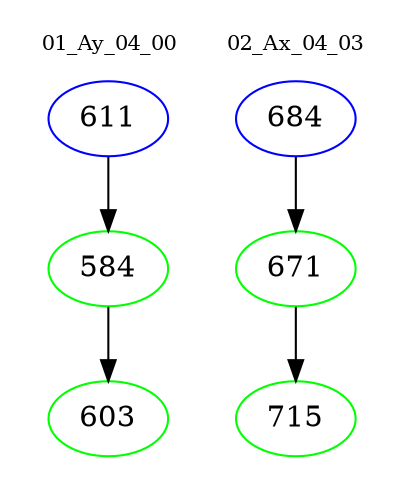 digraph{
subgraph cluster_0 {
color = white
label = "01_Ay_04_00";
fontsize=10;
T0_611 [label="611", color="blue"]
T0_611 -> T0_584 [color="black"]
T0_584 [label="584", color="green"]
T0_584 -> T0_603 [color="black"]
T0_603 [label="603", color="green"]
}
subgraph cluster_1 {
color = white
label = "02_Ax_04_03";
fontsize=10;
T1_684 [label="684", color="blue"]
T1_684 -> T1_671 [color="black"]
T1_671 [label="671", color="green"]
T1_671 -> T1_715 [color="black"]
T1_715 [label="715", color="green"]
}
}
